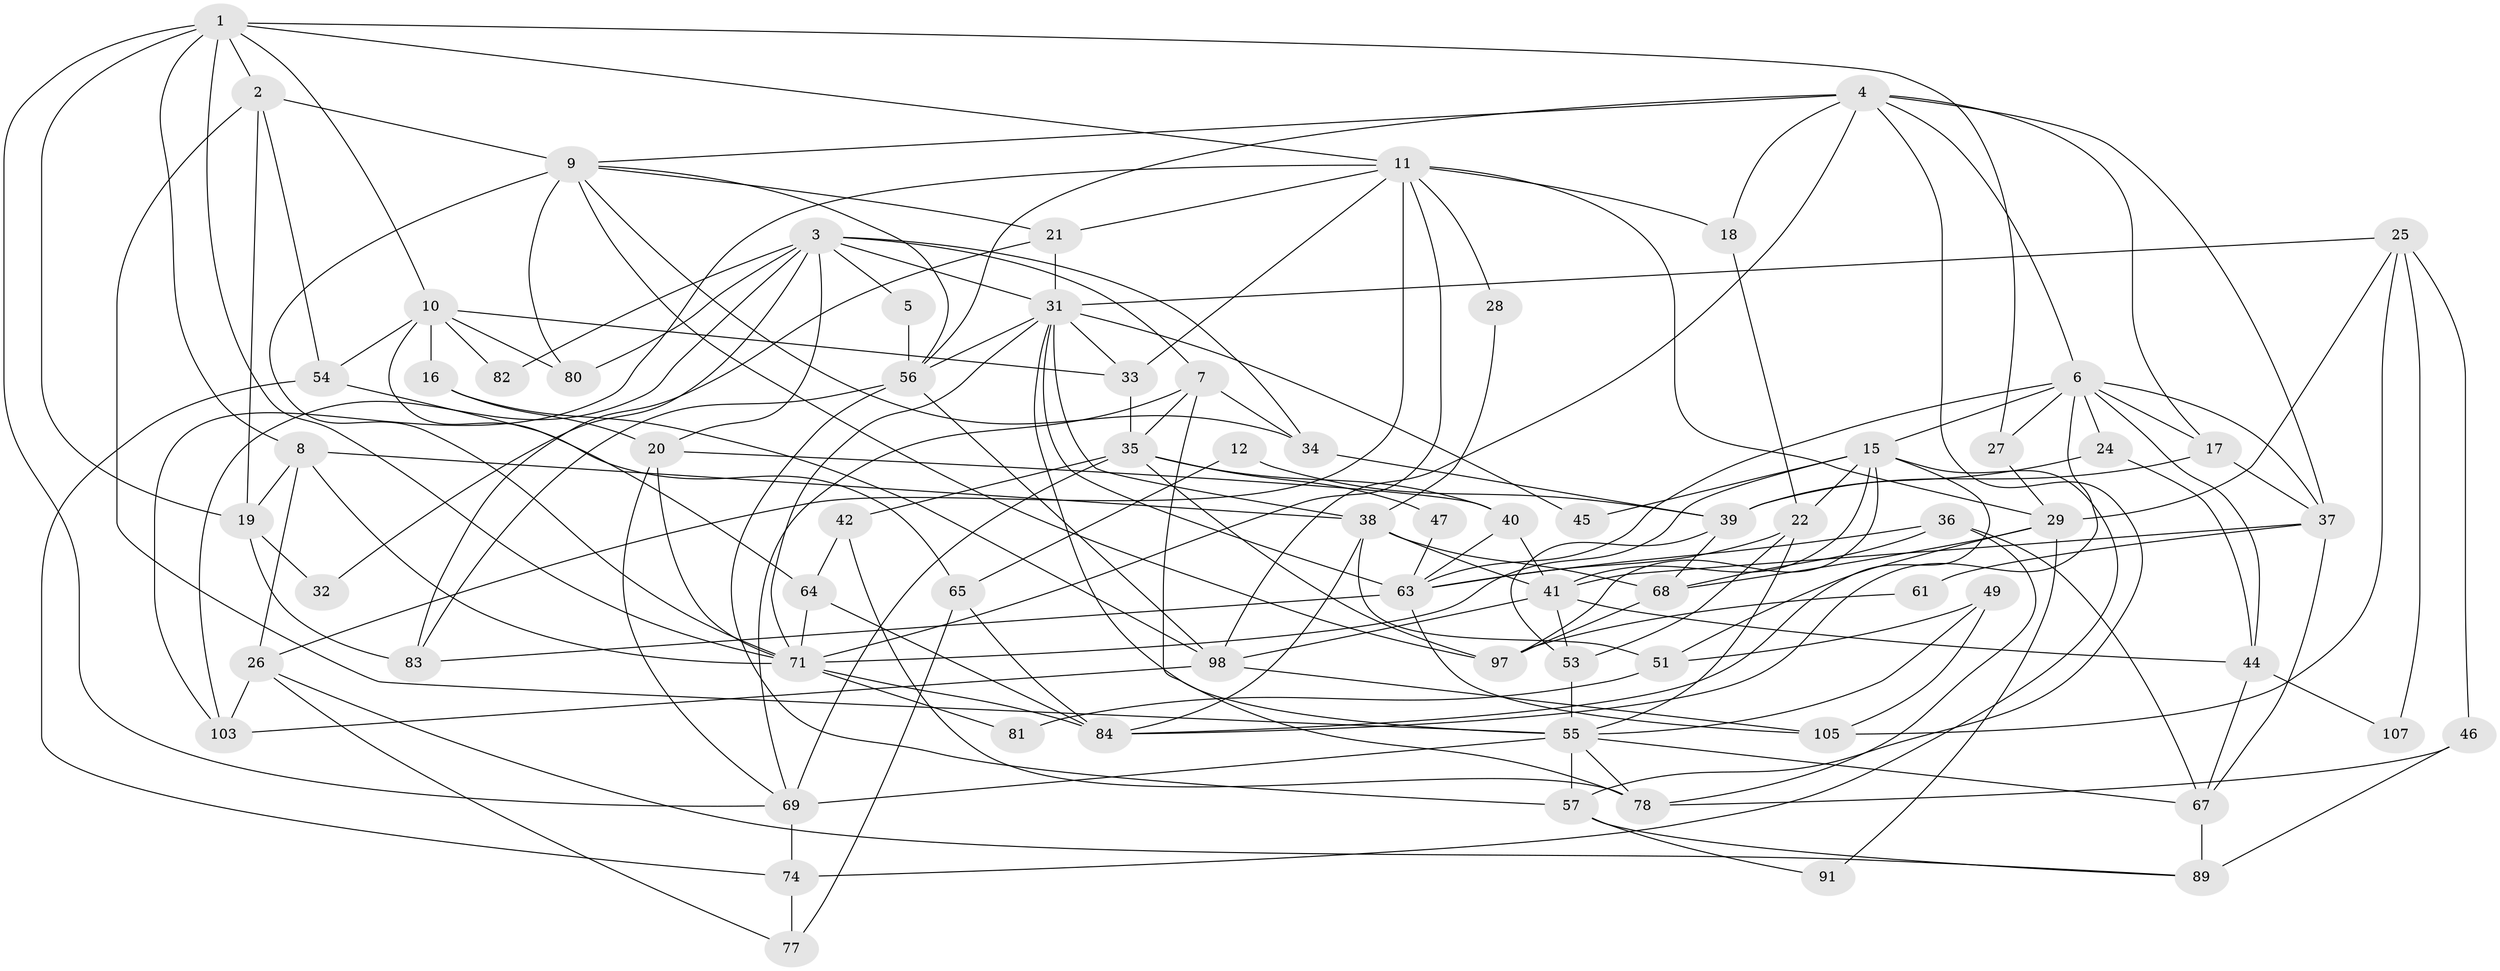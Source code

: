 // Generated by graph-tools (version 1.1) at 2025/24/03/03/25 07:24:03]
// undirected, 72 vertices, 175 edges
graph export_dot {
graph [start="1"]
  node [color=gray90,style=filled];
  1;
  2 [super="+23"];
  3 [super="+104"];
  4 [super="+70"];
  5;
  6 [super="+43"];
  7 [super="+13"];
  8;
  9 [super="+102"];
  10 [super="+62"];
  11 [super="+14"];
  12;
  15 [super="+58"];
  16;
  17;
  18;
  19 [super="+30"];
  20 [super="+88"];
  21;
  22;
  24;
  25 [super="+75"];
  26 [super="+94"];
  27;
  28;
  29;
  31 [super="+50"];
  32;
  33 [super="+48"];
  34;
  35 [super="+52"];
  36;
  37 [super="+101"];
  38 [super="+92"];
  39 [super="+90"];
  40 [super="+59"];
  41 [super="+76"];
  42;
  44 [super="+66"];
  45;
  46;
  47;
  49;
  51 [super="+100"];
  53;
  54;
  55 [super="+99"];
  56 [super="+72"];
  57 [super="+60"];
  61;
  63 [super="+79"];
  64;
  65 [super="+73"];
  67 [super="+95"];
  68 [super="+86"];
  69 [super="+87"];
  71 [super="+96"];
  74 [super="+85"];
  77;
  78 [super="+108"];
  80;
  81;
  82;
  83;
  84 [super="+93"];
  89 [super="+106"];
  91;
  97;
  98;
  103;
  105;
  107;
  1 -- 11;
  1 -- 27;
  1 -- 8;
  1 -- 10;
  1 -- 19;
  1 -- 71;
  1 -- 2;
  1 -- 69;
  2 -- 19;
  2 -- 55;
  2 -- 54;
  2 -- 9;
  3 -- 7;
  3 -- 103;
  3 -- 32;
  3 -- 80;
  3 -- 34;
  3 -- 5;
  3 -- 82;
  3 -- 20;
  3 -- 31;
  4 -- 37;
  4 -- 17;
  4 -- 98;
  4 -- 18;
  4 -- 6;
  4 -- 56;
  4 -- 9;
  4 -- 57;
  5 -- 56;
  6 -- 17;
  6 -- 37;
  6 -- 24;
  6 -- 27;
  6 -- 63;
  6 -- 84;
  6 -- 44;
  6 -- 15;
  7 -- 69;
  7 -- 78 [weight=2];
  7 -- 34;
  7 -- 35;
  8 -- 26;
  8 -- 19;
  8 -- 71;
  8 -- 38;
  9 -- 21;
  9 -- 34;
  9 -- 56;
  9 -- 80;
  9 -- 97;
  9 -- 71;
  10 -- 16;
  10 -- 33;
  10 -- 64;
  10 -- 82;
  10 -- 80;
  10 -- 54;
  11 -- 21;
  11 -- 26;
  11 -- 28;
  11 -- 29;
  11 -- 71;
  11 -- 18;
  11 -- 103;
  11 -- 33;
  12 -- 39;
  12 -- 65;
  15 -- 22;
  15 -- 41;
  15 -- 45;
  15 -- 84;
  15 -- 71;
  15 -- 74;
  15 -- 97;
  16 -- 98;
  16 -- 20;
  17 -- 39;
  17 -- 37;
  18 -- 22;
  19 -- 32;
  19 -- 83;
  20 -- 40;
  20 -- 71;
  20 -- 69;
  21 -- 83;
  21 -- 31;
  22 -- 55;
  22 -- 53;
  22 -- 63;
  24 -- 39;
  24 -- 44;
  25 -- 105;
  25 -- 29;
  25 -- 46;
  25 -- 107 [weight=2];
  25 -- 31;
  26 -- 77;
  26 -- 89;
  26 -- 103;
  27 -- 29;
  28 -- 38;
  29 -- 91;
  29 -- 51;
  29 -- 68;
  31 -- 45;
  31 -- 56;
  31 -- 38;
  31 -- 33;
  31 -- 55;
  31 -- 71;
  31 -- 63;
  33 -- 35;
  34 -- 39;
  35 -- 97;
  35 -- 42;
  35 -- 47;
  35 -- 69;
  35 -- 40;
  36 -- 67;
  36 -- 63 [weight=2];
  36 -- 68;
  36 -- 78;
  37 -- 61;
  37 -- 41;
  37 -- 67;
  38 -- 84;
  38 -- 51;
  38 -- 41;
  38 -- 68;
  39 -- 53;
  39 -- 68;
  40 -- 63;
  40 -- 41;
  41 -- 53;
  41 -- 98;
  41 -- 44;
  42 -- 64;
  42 -- 78;
  44 -- 67;
  44 -- 107;
  46 -- 89 [weight=2];
  46 -- 78;
  47 -- 63;
  49 -- 105;
  49 -- 55;
  49 -- 51;
  51 -- 81;
  53 -- 55;
  54 -- 65;
  54 -- 74;
  55 -- 67;
  55 -- 69 [weight=2];
  55 -- 78;
  55 -- 57;
  56 -- 57;
  56 -- 83;
  56 -- 98;
  57 -- 91;
  57 -- 89;
  61 -- 97;
  63 -- 83;
  63 -- 105;
  64 -- 71;
  64 -- 84;
  65 -- 77;
  65 -- 84;
  67 -- 89;
  68 -- 97;
  69 -- 74;
  71 -- 81;
  71 -- 84;
  74 -- 77;
  98 -- 103;
  98 -- 105;
}
